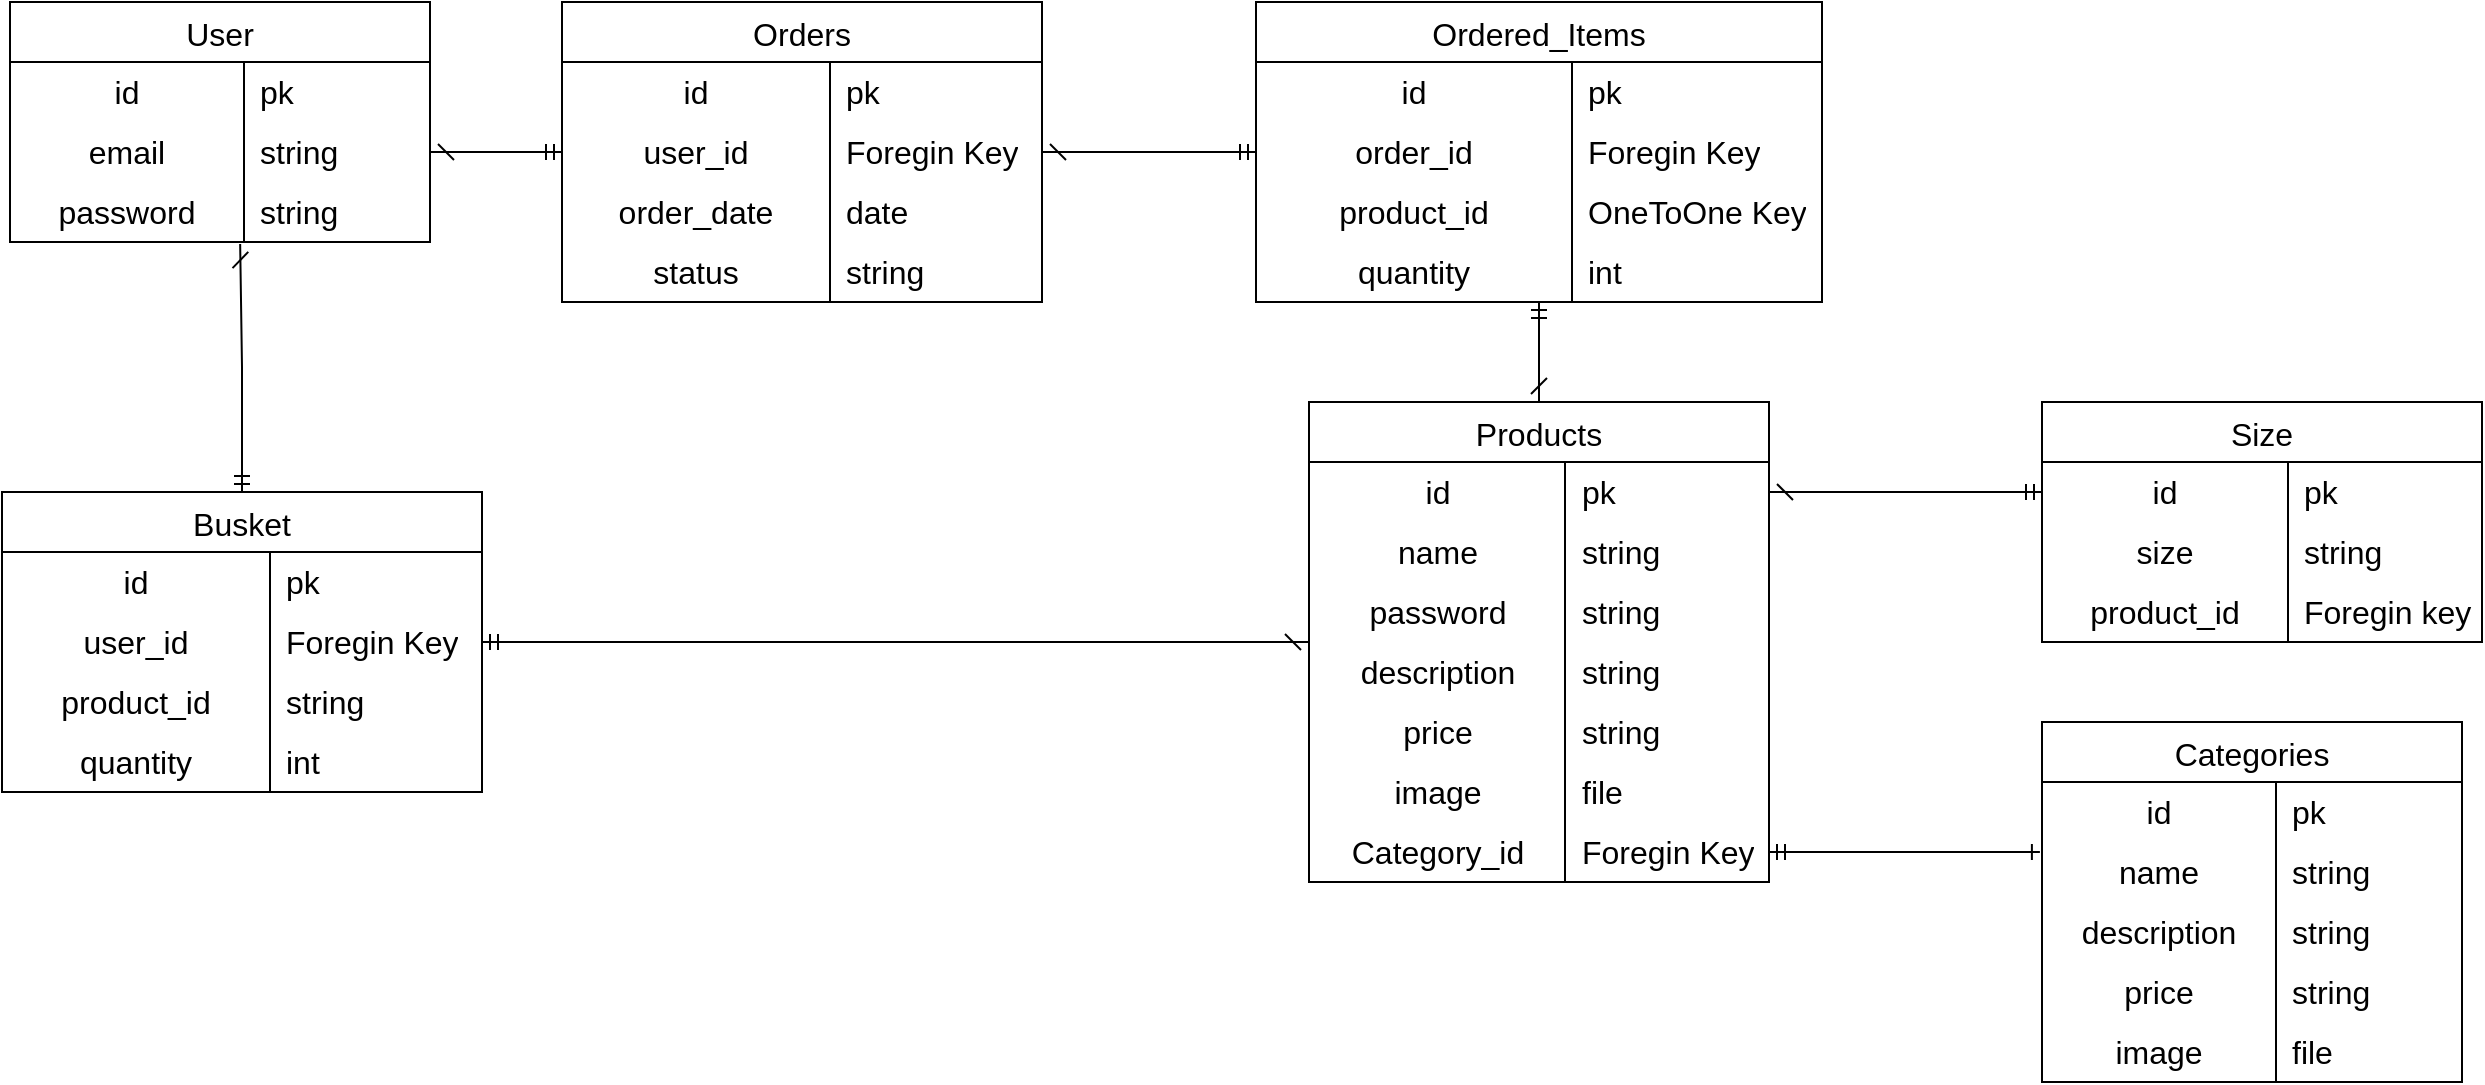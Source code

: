 <mxfile version="21.3.8" type="device">
  <diagram id="C5RBs43oDa-KdzZeNtuy" name="Page-1">
    <mxGraphModel dx="1861" dy="1044" grid="1" gridSize="10" guides="1" tooltips="1" connect="1" arrows="1" fold="1" page="1" pageScale="1" pageWidth="827" pageHeight="1169" math="0" shadow="0">
      <root>
        <mxCell id="WIyWlLk6GJQsqaUBKTNV-0" />
        <mxCell id="WIyWlLk6GJQsqaUBKTNV-1" parent="WIyWlLk6GJQsqaUBKTNV-0" />
        <mxCell id="ApJ98oXMTJk7lq0AHAc6-5" value="User" style="shape=table;startSize=30;container=1;collapsible=0;childLayout=tableLayout;fixedRows=1;rowLines=0;fontStyle=0;strokeColor=default;fontSize=16;" vertex="1" parent="WIyWlLk6GJQsqaUBKTNV-1">
          <mxGeometry x="204" y="40" width="210" height="120" as="geometry" />
        </mxCell>
        <mxCell id="ApJ98oXMTJk7lq0AHAc6-6" value="" style="shape=tableRow;horizontal=0;startSize=0;swimlaneHead=0;swimlaneBody=0;top=0;left=0;bottom=0;right=0;collapsible=0;dropTarget=0;fillColor=none;points=[[0,0.5],[1,0.5]];portConstraint=eastwest;strokeColor=inherit;fontSize=16;" vertex="1" parent="ApJ98oXMTJk7lq0AHAc6-5">
          <mxGeometry y="30" width="210" height="30" as="geometry" />
        </mxCell>
        <mxCell id="ApJ98oXMTJk7lq0AHAc6-7" value="id" style="shape=partialRectangle;html=1;whiteSpace=wrap;connectable=0;fillColor=none;top=0;left=0;bottom=0;right=0;overflow=hidden;pointerEvents=1;strokeColor=inherit;fontSize=16;" vertex="1" parent="ApJ98oXMTJk7lq0AHAc6-6">
          <mxGeometry width="117" height="30" as="geometry">
            <mxRectangle width="117" height="30" as="alternateBounds" />
          </mxGeometry>
        </mxCell>
        <mxCell id="ApJ98oXMTJk7lq0AHAc6-8" value="pk" style="shape=partialRectangle;html=1;whiteSpace=wrap;connectable=0;fillColor=none;top=0;left=0;bottom=0;right=0;align=left;spacingLeft=6;overflow=hidden;strokeColor=inherit;fontSize=16;" vertex="1" parent="ApJ98oXMTJk7lq0AHAc6-6">
          <mxGeometry x="117" width="93" height="30" as="geometry">
            <mxRectangle width="93" height="30" as="alternateBounds" />
          </mxGeometry>
        </mxCell>
        <mxCell id="ApJ98oXMTJk7lq0AHAc6-9" value="" style="shape=tableRow;horizontal=0;startSize=0;swimlaneHead=0;swimlaneBody=0;top=0;left=0;bottom=0;right=0;collapsible=0;dropTarget=0;fillColor=none;points=[[0,0.5],[1,0.5]];portConstraint=eastwest;strokeColor=inherit;fontSize=16;" vertex="1" parent="ApJ98oXMTJk7lq0AHAc6-5">
          <mxGeometry y="60" width="210" height="30" as="geometry" />
        </mxCell>
        <mxCell id="ApJ98oXMTJk7lq0AHAc6-10" value="email" style="shape=partialRectangle;html=1;whiteSpace=wrap;connectable=0;fillColor=none;top=0;left=0;bottom=0;right=0;overflow=hidden;strokeColor=inherit;fontSize=16;" vertex="1" parent="ApJ98oXMTJk7lq0AHAc6-9">
          <mxGeometry width="117" height="30" as="geometry">
            <mxRectangle width="117" height="30" as="alternateBounds" />
          </mxGeometry>
        </mxCell>
        <mxCell id="ApJ98oXMTJk7lq0AHAc6-11" value="string" style="shape=partialRectangle;html=1;whiteSpace=wrap;connectable=0;fillColor=none;top=0;left=0;bottom=0;right=0;align=left;spacingLeft=6;overflow=hidden;strokeColor=inherit;fontSize=16;" vertex="1" parent="ApJ98oXMTJk7lq0AHAc6-9">
          <mxGeometry x="117" width="93" height="30" as="geometry">
            <mxRectangle width="93" height="30" as="alternateBounds" />
          </mxGeometry>
        </mxCell>
        <mxCell id="ApJ98oXMTJk7lq0AHAc6-12" value="" style="shape=tableRow;horizontal=0;startSize=0;swimlaneHead=0;swimlaneBody=0;top=0;left=0;bottom=0;right=0;collapsible=0;dropTarget=0;fillColor=none;points=[[0,0.5],[1,0.5]];portConstraint=eastwest;strokeColor=inherit;fontSize=16;" vertex="1" parent="ApJ98oXMTJk7lq0AHAc6-5">
          <mxGeometry y="90" width="210" height="30" as="geometry" />
        </mxCell>
        <mxCell id="ApJ98oXMTJk7lq0AHAc6-13" value="password" style="shape=partialRectangle;html=1;whiteSpace=wrap;connectable=0;fillColor=none;top=0;left=0;bottom=0;right=0;overflow=hidden;strokeColor=inherit;fontSize=16;" vertex="1" parent="ApJ98oXMTJk7lq0AHAc6-12">
          <mxGeometry width="117" height="30" as="geometry">
            <mxRectangle width="117" height="30" as="alternateBounds" />
          </mxGeometry>
        </mxCell>
        <mxCell id="ApJ98oXMTJk7lq0AHAc6-14" value="string" style="shape=partialRectangle;html=1;whiteSpace=wrap;connectable=0;fillColor=none;top=0;left=0;bottom=0;right=0;align=left;spacingLeft=6;overflow=hidden;strokeColor=inherit;fontSize=16;" vertex="1" parent="ApJ98oXMTJk7lq0AHAc6-12">
          <mxGeometry x="117" width="93" height="30" as="geometry">
            <mxRectangle width="93" height="30" as="alternateBounds" />
          </mxGeometry>
        </mxCell>
        <mxCell id="ApJ98oXMTJk7lq0AHAc6-118" style="edgeStyle=orthogonalEdgeStyle;rounded=0;orthogonalLoop=1;jettySize=auto;html=1;exitX=0.5;exitY=0;exitDx=0;exitDy=0;entryX=0.5;entryY=1;entryDx=0;entryDy=0;endArrow=ERmandOne;endFill=0;startArrow=dash;startFill=0;" edge="1" parent="WIyWlLk6GJQsqaUBKTNV-1" source="ApJ98oXMTJk7lq0AHAc6-15" target="ApJ98oXMTJk7lq0AHAc6-88">
          <mxGeometry relative="1" as="geometry" />
        </mxCell>
        <mxCell id="ApJ98oXMTJk7lq0AHAc6-119" style="edgeStyle=orthogonalEdgeStyle;rounded=0;orthogonalLoop=1;jettySize=auto;html=1;exitX=0;exitY=0.5;exitDx=0;exitDy=0;entryX=1;entryY=0.5;entryDx=0;entryDy=0;endArrow=ERmandOne;endFill=0;startArrow=dash;startFill=0;" edge="1" parent="WIyWlLk6GJQsqaUBKTNV-1" source="ApJ98oXMTJk7lq0AHAc6-15" target="ApJ98oXMTJk7lq0AHAc6-69">
          <mxGeometry relative="1" as="geometry" />
        </mxCell>
        <mxCell id="ApJ98oXMTJk7lq0AHAc6-15" value="Products" style="shape=table;startSize=30;container=1;collapsible=0;childLayout=tableLayout;fixedRows=1;rowLines=0;fontStyle=0;strokeColor=default;fontSize=16;" vertex="1" parent="WIyWlLk6GJQsqaUBKTNV-1">
          <mxGeometry x="853.5" y="240" width="230" height="240" as="geometry" />
        </mxCell>
        <mxCell id="ApJ98oXMTJk7lq0AHAc6-16" value="" style="shape=tableRow;horizontal=0;startSize=0;swimlaneHead=0;swimlaneBody=0;top=0;left=0;bottom=0;right=0;collapsible=0;dropTarget=0;fillColor=none;points=[[0,0.5],[1,0.5]];portConstraint=eastwest;strokeColor=inherit;fontSize=16;" vertex="1" parent="ApJ98oXMTJk7lq0AHAc6-15">
          <mxGeometry y="30" width="230" height="30" as="geometry" />
        </mxCell>
        <mxCell id="ApJ98oXMTJk7lq0AHAc6-17" value="id" style="shape=partialRectangle;html=1;whiteSpace=wrap;connectable=0;fillColor=none;top=0;left=0;bottom=0;right=0;overflow=hidden;pointerEvents=1;strokeColor=inherit;fontSize=16;" vertex="1" parent="ApJ98oXMTJk7lq0AHAc6-16">
          <mxGeometry width="128" height="30" as="geometry">
            <mxRectangle width="128" height="30" as="alternateBounds" />
          </mxGeometry>
        </mxCell>
        <mxCell id="ApJ98oXMTJk7lq0AHAc6-18" value="pk" style="shape=partialRectangle;html=1;whiteSpace=wrap;connectable=0;fillColor=none;top=0;left=0;bottom=0;right=0;align=left;spacingLeft=6;overflow=hidden;strokeColor=inherit;fontSize=16;" vertex="1" parent="ApJ98oXMTJk7lq0AHAc6-16">
          <mxGeometry x="128" width="102" height="30" as="geometry">
            <mxRectangle width="102" height="30" as="alternateBounds" />
          </mxGeometry>
        </mxCell>
        <mxCell id="ApJ98oXMTJk7lq0AHAc6-19" value="" style="shape=tableRow;horizontal=0;startSize=0;swimlaneHead=0;swimlaneBody=0;top=0;left=0;bottom=0;right=0;collapsible=0;dropTarget=0;fillColor=none;points=[[0,0.5],[1,0.5]];portConstraint=eastwest;strokeColor=inherit;fontSize=16;" vertex="1" parent="ApJ98oXMTJk7lq0AHAc6-15">
          <mxGeometry y="60" width="230" height="30" as="geometry" />
        </mxCell>
        <mxCell id="ApJ98oXMTJk7lq0AHAc6-20" value="name" style="shape=partialRectangle;html=1;whiteSpace=wrap;connectable=0;fillColor=none;top=0;left=0;bottom=0;right=0;overflow=hidden;strokeColor=inherit;fontSize=16;" vertex="1" parent="ApJ98oXMTJk7lq0AHAc6-19">
          <mxGeometry width="128" height="30" as="geometry">
            <mxRectangle width="128" height="30" as="alternateBounds" />
          </mxGeometry>
        </mxCell>
        <mxCell id="ApJ98oXMTJk7lq0AHAc6-21" value="string" style="shape=partialRectangle;html=1;whiteSpace=wrap;connectable=0;fillColor=none;top=0;left=0;bottom=0;right=0;align=left;spacingLeft=6;overflow=hidden;strokeColor=inherit;fontSize=16;" vertex="1" parent="ApJ98oXMTJk7lq0AHAc6-19">
          <mxGeometry x="128" width="102" height="30" as="geometry">
            <mxRectangle width="102" height="30" as="alternateBounds" />
          </mxGeometry>
        </mxCell>
        <mxCell id="ApJ98oXMTJk7lq0AHAc6-22" value="" style="shape=tableRow;horizontal=0;startSize=0;swimlaneHead=0;swimlaneBody=0;top=0;left=0;bottom=0;right=0;collapsible=0;dropTarget=0;fillColor=none;points=[[0,0.5],[1,0.5]];portConstraint=eastwest;strokeColor=inherit;fontSize=16;" vertex="1" parent="ApJ98oXMTJk7lq0AHAc6-15">
          <mxGeometry y="90" width="230" height="30" as="geometry" />
        </mxCell>
        <mxCell id="ApJ98oXMTJk7lq0AHAc6-23" value="password" style="shape=partialRectangle;html=1;whiteSpace=wrap;connectable=0;fillColor=none;top=0;left=0;bottom=0;right=0;overflow=hidden;strokeColor=inherit;fontSize=16;" vertex="1" parent="ApJ98oXMTJk7lq0AHAc6-22">
          <mxGeometry width="128" height="30" as="geometry">
            <mxRectangle width="128" height="30" as="alternateBounds" />
          </mxGeometry>
        </mxCell>
        <mxCell id="ApJ98oXMTJk7lq0AHAc6-24" value="string" style="shape=partialRectangle;html=1;whiteSpace=wrap;connectable=0;fillColor=none;top=0;left=0;bottom=0;right=0;align=left;spacingLeft=6;overflow=hidden;strokeColor=inherit;fontSize=16;" vertex="1" parent="ApJ98oXMTJk7lq0AHAc6-22">
          <mxGeometry x="128" width="102" height="30" as="geometry">
            <mxRectangle width="102" height="30" as="alternateBounds" />
          </mxGeometry>
        </mxCell>
        <mxCell id="ApJ98oXMTJk7lq0AHAc6-25" style="shape=tableRow;horizontal=0;startSize=0;swimlaneHead=0;swimlaneBody=0;top=0;left=0;bottom=0;right=0;collapsible=0;dropTarget=0;fillColor=none;points=[[0,0.5],[1,0.5]];portConstraint=eastwest;strokeColor=inherit;fontSize=16;" vertex="1" parent="ApJ98oXMTJk7lq0AHAc6-15">
          <mxGeometry y="120" width="230" height="30" as="geometry" />
        </mxCell>
        <mxCell id="ApJ98oXMTJk7lq0AHAc6-26" value="description" style="shape=partialRectangle;html=1;whiteSpace=wrap;connectable=0;fillColor=none;top=0;left=0;bottom=0;right=0;overflow=hidden;strokeColor=inherit;fontSize=16;" vertex="1" parent="ApJ98oXMTJk7lq0AHAc6-25">
          <mxGeometry width="128" height="30" as="geometry">
            <mxRectangle width="128" height="30" as="alternateBounds" />
          </mxGeometry>
        </mxCell>
        <mxCell id="ApJ98oXMTJk7lq0AHAc6-27" value="string" style="shape=partialRectangle;html=1;whiteSpace=wrap;connectable=0;fillColor=none;top=0;left=0;bottom=0;right=0;align=left;spacingLeft=6;overflow=hidden;strokeColor=inherit;fontSize=16;" vertex="1" parent="ApJ98oXMTJk7lq0AHAc6-25">
          <mxGeometry x="128" width="102" height="30" as="geometry">
            <mxRectangle width="102" height="30" as="alternateBounds" />
          </mxGeometry>
        </mxCell>
        <mxCell id="ApJ98oXMTJk7lq0AHAc6-28" style="shape=tableRow;horizontal=0;startSize=0;swimlaneHead=0;swimlaneBody=0;top=0;left=0;bottom=0;right=0;collapsible=0;dropTarget=0;fillColor=none;points=[[0,0.5],[1,0.5]];portConstraint=eastwest;strokeColor=inherit;fontSize=16;" vertex="1" parent="ApJ98oXMTJk7lq0AHAc6-15">
          <mxGeometry y="150" width="230" height="30" as="geometry" />
        </mxCell>
        <mxCell id="ApJ98oXMTJk7lq0AHAc6-29" value="price" style="shape=partialRectangle;html=1;whiteSpace=wrap;connectable=0;fillColor=none;top=0;left=0;bottom=0;right=0;overflow=hidden;strokeColor=inherit;fontSize=16;" vertex="1" parent="ApJ98oXMTJk7lq0AHAc6-28">
          <mxGeometry width="128" height="30" as="geometry">
            <mxRectangle width="128" height="30" as="alternateBounds" />
          </mxGeometry>
        </mxCell>
        <mxCell id="ApJ98oXMTJk7lq0AHAc6-30" value="string" style="shape=partialRectangle;html=1;whiteSpace=wrap;connectable=0;fillColor=none;top=0;left=0;bottom=0;right=0;align=left;spacingLeft=6;overflow=hidden;strokeColor=inherit;fontSize=16;" vertex="1" parent="ApJ98oXMTJk7lq0AHAc6-28">
          <mxGeometry x="128" width="102" height="30" as="geometry">
            <mxRectangle width="102" height="30" as="alternateBounds" />
          </mxGeometry>
        </mxCell>
        <mxCell id="ApJ98oXMTJk7lq0AHAc6-31" style="shape=tableRow;horizontal=0;startSize=0;swimlaneHead=0;swimlaneBody=0;top=0;left=0;bottom=0;right=0;collapsible=0;dropTarget=0;fillColor=none;points=[[0,0.5],[1,0.5]];portConstraint=eastwest;strokeColor=inherit;fontSize=16;" vertex="1" parent="ApJ98oXMTJk7lq0AHAc6-15">
          <mxGeometry y="180" width="230" height="30" as="geometry" />
        </mxCell>
        <mxCell id="ApJ98oXMTJk7lq0AHAc6-32" value="image" style="shape=partialRectangle;html=1;whiteSpace=wrap;connectable=0;fillColor=none;top=0;left=0;bottom=0;right=0;overflow=hidden;strokeColor=inherit;fontSize=16;" vertex="1" parent="ApJ98oXMTJk7lq0AHAc6-31">
          <mxGeometry width="128" height="30" as="geometry">
            <mxRectangle width="128" height="30" as="alternateBounds" />
          </mxGeometry>
        </mxCell>
        <mxCell id="ApJ98oXMTJk7lq0AHAc6-33" value="file" style="shape=partialRectangle;html=1;whiteSpace=wrap;connectable=0;fillColor=none;top=0;left=0;bottom=0;right=0;align=left;spacingLeft=6;overflow=hidden;strokeColor=inherit;fontSize=16;" vertex="1" parent="ApJ98oXMTJk7lq0AHAc6-31">
          <mxGeometry x="128" width="102" height="30" as="geometry">
            <mxRectangle width="102" height="30" as="alternateBounds" />
          </mxGeometry>
        </mxCell>
        <mxCell id="ApJ98oXMTJk7lq0AHAc6-63" style="shape=tableRow;horizontal=0;startSize=0;swimlaneHead=0;swimlaneBody=0;top=0;left=0;bottom=0;right=0;collapsible=0;dropTarget=0;fillColor=none;points=[[0,0.5],[1,0.5]];portConstraint=eastwest;strokeColor=inherit;fontSize=16;" vertex="1" parent="ApJ98oXMTJk7lq0AHAc6-15">
          <mxGeometry y="210" width="230" height="30" as="geometry" />
        </mxCell>
        <mxCell id="ApJ98oXMTJk7lq0AHAc6-64" value="Category_id" style="shape=partialRectangle;html=1;whiteSpace=wrap;connectable=0;fillColor=none;top=0;left=0;bottom=0;right=0;overflow=hidden;strokeColor=inherit;fontSize=16;" vertex="1" parent="ApJ98oXMTJk7lq0AHAc6-63">
          <mxGeometry width="128" height="30" as="geometry">
            <mxRectangle width="128" height="30" as="alternateBounds" />
          </mxGeometry>
        </mxCell>
        <mxCell id="ApJ98oXMTJk7lq0AHAc6-65" value="Foregin Key" style="shape=partialRectangle;html=1;whiteSpace=wrap;connectable=0;fillColor=none;top=0;left=0;bottom=0;right=0;align=left;spacingLeft=6;overflow=hidden;strokeColor=inherit;fontSize=16;" vertex="1" parent="ApJ98oXMTJk7lq0AHAc6-63">
          <mxGeometry x="128" width="102" height="30" as="geometry">
            <mxRectangle width="102" height="30" as="alternateBounds" />
          </mxGeometry>
        </mxCell>
        <mxCell id="ApJ98oXMTJk7lq0AHAc6-34" value="Size" style="shape=table;startSize=30;container=1;collapsible=0;childLayout=tableLayout;fixedRows=1;rowLines=0;fontStyle=0;strokeColor=default;fontSize=16;" vertex="1" parent="WIyWlLk6GJQsqaUBKTNV-1">
          <mxGeometry x="1220" y="240" width="220" height="120" as="geometry" />
        </mxCell>
        <mxCell id="ApJ98oXMTJk7lq0AHAc6-35" value="" style="shape=tableRow;horizontal=0;startSize=0;swimlaneHead=0;swimlaneBody=0;top=0;left=0;bottom=0;right=0;collapsible=0;dropTarget=0;fillColor=none;points=[[0,0.5],[1,0.5]];portConstraint=eastwest;strokeColor=inherit;fontSize=16;" vertex="1" parent="ApJ98oXMTJk7lq0AHAc6-34">
          <mxGeometry y="30" width="220" height="30" as="geometry" />
        </mxCell>
        <mxCell id="ApJ98oXMTJk7lq0AHAc6-36" value="id" style="shape=partialRectangle;html=1;whiteSpace=wrap;connectable=0;fillColor=none;top=0;left=0;bottom=0;right=0;overflow=hidden;pointerEvents=1;strokeColor=inherit;fontSize=16;" vertex="1" parent="ApJ98oXMTJk7lq0AHAc6-35">
          <mxGeometry width="123" height="30" as="geometry">
            <mxRectangle width="123" height="30" as="alternateBounds" />
          </mxGeometry>
        </mxCell>
        <mxCell id="ApJ98oXMTJk7lq0AHAc6-37" value="pk" style="shape=partialRectangle;html=1;whiteSpace=wrap;connectable=0;fillColor=none;top=0;left=0;bottom=0;right=0;align=left;spacingLeft=6;overflow=hidden;strokeColor=inherit;fontSize=16;" vertex="1" parent="ApJ98oXMTJk7lq0AHAc6-35">
          <mxGeometry x="123" width="97" height="30" as="geometry">
            <mxRectangle width="97" height="30" as="alternateBounds" />
          </mxGeometry>
        </mxCell>
        <mxCell id="ApJ98oXMTJk7lq0AHAc6-38" value="" style="shape=tableRow;horizontal=0;startSize=0;swimlaneHead=0;swimlaneBody=0;top=0;left=0;bottom=0;right=0;collapsible=0;dropTarget=0;fillColor=none;points=[[0,0.5],[1,0.5]];portConstraint=eastwest;strokeColor=inherit;fontSize=16;" vertex="1" parent="ApJ98oXMTJk7lq0AHAc6-34">
          <mxGeometry y="60" width="220" height="30" as="geometry" />
        </mxCell>
        <mxCell id="ApJ98oXMTJk7lq0AHAc6-39" value="size" style="shape=partialRectangle;html=1;whiteSpace=wrap;connectable=0;fillColor=none;top=0;left=0;bottom=0;right=0;overflow=hidden;strokeColor=inherit;fontSize=16;" vertex="1" parent="ApJ98oXMTJk7lq0AHAc6-38">
          <mxGeometry width="123" height="30" as="geometry">
            <mxRectangle width="123" height="30" as="alternateBounds" />
          </mxGeometry>
        </mxCell>
        <mxCell id="ApJ98oXMTJk7lq0AHAc6-40" value="string" style="shape=partialRectangle;html=1;whiteSpace=wrap;connectable=0;fillColor=none;top=0;left=0;bottom=0;right=0;align=left;spacingLeft=6;overflow=hidden;strokeColor=inherit;fontSize=16;" vertex="1" parent="ApJ98oXMTJk7lq0AHAc6-38">
          <mxGeometry x="123" width="97" height="30" as="geometry">
            <mxRectangle width="97" height="30" as="alternateBounds" />
          </mxGeometry>
        </mxCell>
        <mxCell id="ApJ98oXMTJk7lq0AHAc6-124" style="shape=tableRow;horizontal=0;startSize=0;swimlaneHead=0;swimlaneBody=0;top=0;left=0;bottom=0;right=0;collapsible=0;dropTarget=0;fillColor=none;points=[[0,0.5],[1,0.5]];portConstraint=eastwest;strokeColor=inherit;fontSize=16;" vertex="1" parent="ApJ98oXMTJk7lq0AHAc6-34">
          <mxGeometry y="90" width="220" height="30" as="geometry" />
        </mxCell>
        <mxCell id="ApJ98oXMTJk7lq0AHAc6-125" value="product_id" style="shape=partialRectangle;html=1;whiteSpace=wrap;connectable=0;fillColor=none;top=0;left=0;bottom=0;right=0;overflow=hidden;strokeColor=inherit;fontSize=16;" vertex="1" parent="ApJ98oXMTJk7lq0AHAc6-124">
          <mxGeometry width="123" height="30" as="geometry">
            <mxRectangle width="123" height="30" as="alternateBounds" />
          </mxGeometry>
        </mxCell>
        <mxCell id="ApJ98oXMTJk7lq0AHAc6-126" value="Foregin key" style="shape=partialRectangle;html=1;whiteSpace=wrap;connectable=0;fillColor=none;top=0;left=0;bottom=0;right=0;align=left;spacingLeft=6;overflow=hidden;strokeColor=inherit;fontSize=16;" vertex="1" parent="ApJ98oXMTJk7lq0AHAc6-124">
          <mxGeometry x="123" width="97" height="30" as="geometry">
            <mxRectangle width="97" height="30" as="alternateBounds" />
          </mxGeometry>
        </mxCell>
        <mxCell id="ApJ98oXMTJk7lq0AHAc6-44" value="Categories" style="shape=table;startSize=30;container=1;collapsible=0;childLayout=tableLayout;fixedRows=1;rowLines=0;fontStyle=0;strokeColor=default;fontSize=16;" vertex="1" parent="WIyWlLk6GJQsqaUBKTNV-1">
          <mxGeometry x="1220" y="400" width="210" height="180" as="geometry" />
        </mxCell>
        <mxCell id="ApJ98oXMTJk7lq0AHAc6-45" value="" style="shape=tableRow;horizontal=0;startSize=0;swimlaneHead=0;swimlaneBody=0;top=0;left=0;bottom=0;right=0;collapsible=0;dropTarget=0;fillColor=none;points=[[0,0.5],[1,0.5]];portConstraint=eastwest;strokeColor=inherit;fontSize=16;" vertex="1" parent="ApJ98oXMTJk7lq0AHAc6-44">
          <mxGeometry y="30" width="210" height="30" as="geometry" />
        </mxCell>
        <mxCell id="ApJ98oXMTJk7lq0AHAc6-46" value="id" style="shape=partialRectangle;html=1;whiteSpace=wrap;connectable=0;fillColor=none;top=0;left=0;bottom=0;right=0;overflow=hidden;pointerEvents=1;strokeColor=inherit;fontSize=16;" vertex="1" parent="ApJ98oXMTJk7lq0AHAc6-45">
          <mxGeometry width="117" height="30" as="geometry">
            <mxRectangle width="117" height="30" as="alternateBounds" />
          </mxGeometry>
        </mxCell>
        <mxCell id="ApJ98oXMTJk7lq0AHAc6-47" value="pk" style="shape=partialRectangle;html=1;whiteSpace=wrap;connectable=0;fillColor=none;top=0;left=0;bottom=0;right=0;align=left;spacingLeft=6;overflow=hidden;strokeColor=inherit;fontSize=16;" vertex="1" parent="ApJ98oXMTJk7lq0AHAc6-45">
          <mxGeometry x="117" width="93" height="30" as="geometry">
            <mxRectangle width="93" height="30" as="alternateBounds" />
          </mxGeometry>
        </mxCell>
        <mxCell id="ApJ98oXMTJk7lq0AHAc6-48" value="" style="shape=tableRow;horizontal=0;startSize=0;swimlaneHead=0;swimlaneBody=0;top=0;left=0;bottom=0;right=0;collapsible=0;dropTarget=0;fillColor=none;points=[[0,0.5],[1,0.5]];portConstraint=eastwest;strokeColor=inherit;fontSize=16;" vertex="1" parent="ApJ98oXMTJk7lq0AHAc6-44">
          <mxGeometry y="60" width="210" height="30" as="geometry" />
        </mxCell>
        <mxCell id="ApJ98oXMTJk7lq0AHAc6-49" value="name" style="shape=partialRectangle;html=1;whiteSpace=wrap;connectable=0;fillColor=none;top=0;left=0;bottom=0;right=0;overflow=hidden;strokeColor=inherit;fontSize=16;" vertex="1" parent="ApJ98oXMTJk7lq0AHAc6-48">
          <mxGeometry width="117" height="30" as="geometry">
            <mxRectangle width="117" height="30" as="alternateBounds" />
          </mxGeometry>
        </mxCell>
        <mxCell id="ApJ98oXMTJk7lq0AHAc6-50" value="string" style="shape=partialRectangle;html=1;whiteSpace=wrap;connectable=0;fillColor=none;top=0;left=0;bottom=0;right=0;align=left;spacingLeft=6;overflow=hidden;strokeColor=inherit;fontSize=16;" vertex="1" parent="ApJ98oXMTJk7lq0AHAc6-48">
          <mxGeometry x="117" width="93" height="30" as="geometry">
            <mxRectangle width="93" height="30" as="alternateBounds" />
          </mxGeometry>
        </mxCell>
        <mxCell id="ApJ98oXMTJk7lq0AHAc6-51" value="" style="shape=tableRow;horizontal=0;startSize=0;swimlaneHead=0;swimlaneBody=0;top=0;left=0;bottom=0;right=0;collapsible=0;dropTarget=0;fillColor=none;points=[[0,0.5],[1,0.5]];portConstraint=eastwest;strokeColor=inherit;fontSize=16;" vertex="1" parent="ApJ98oXMTJk7lq0AHAc6-44">
          <mxGeometry y="90" width="210" height="30" as="geometry" />
        </mxCell>
        <mxCell id="ApJ98oXMTJk7lq0AHAc6-52" value="description" style="shape=partialRectangle;html=1;whiteSpace=wrap;connectable=0;fillColor=none;top=0;left=0;bottom=0;right=0;overflow=hidden;strokeColor=inherit;fontSize=16;" vertex="1" parent="ApJ98oXMTJk7lq0AHAc6-51">
          <mxGeometry width="117" height="30" as="geometry">
            <mxRectangle width="117" height="30" as="alternateBounds" />
          </mxGeometry>
        </mxCell>
        <mxCell id="ApJ98oXMTJk7lq0AHAc6-53" value="string" style="shape=partialRectangle;html=1;whiteSpace=wrap;connectable=0;fillColor=none;top=0;left=0;bottom=0;right=0;align=left;spacingLeft=6;overflow=hidden;strokeColor=inherit;fontSize=16;" vertex="1" parent="ApJ98oXMTJk7lq0AHAc6-51">
          <mxGeometry x="117" width="93" height="30" as="geometry">
            <mxRectangle width="93" height="30" as="alternateBounds" />
          </mxGeometry>
        </mxCell>
        <mxCell id="ApJ98oXMTJk7lq0AHAc6-54" style="shape=tableRow;horizontal=0;startSize=0;swimlaneHead=0;swimlaneBody=0;top=0;left=0;bottom=0;right=0;collapsible=0;dropTarget=0;fillColor=none;points=[[0,0.5],[1,0.5]];portConstraint=eastwest;strokeColor=inherit;fontSize=16;" vertex="1" parent="ApJ98oXMTJk7lq0AHAc6-44">
          <mxGeometry y="120" width="210" height="30" as="geometry" />
        </mxCell>
        <mxCell id="ApJ98oXMTJk7lq0AHAc6-55" value="price" style="shape=partialRectangle;html=1;whiteSpace=wrap;connectable=0;fillColor=none;top=0;left=0;bottom=0;right=0;overflow=hidden;strokeColor=inherit;fontSize=16;" vertex="1" parent="ApJ98oXMTJk7lq0AHAc6-54">
          <mxGeometry width="117" height="30" as="geometry">
            <mxRectangle width="117" height="30" as="alternateBounds" />
          </mxGeometry>
        </mxCell>
        <mxCell id="ApJ98oXMTJk7lq0AHAc6-56" value="string" style="shape=partialRectangle;html=1;whiteSpace=wrap;connectable=0;fillColor=none;top=0;left=0;bottom=0;right=0;align=left;spacingLeft=6;overflow=hidden;strokeColor=inherit;fontSize=16;" vertex="1" parent="ApJ98oXMTJk7lq0AHAc6-54">
          <mxGeometry x="117" width="93" height="30" as="geometry">
            <mxRectangle width="93" height="30" as="alternateBounds" />
          </mxGeometry>
        </mxCell>
        <mxCell id="ApJ98oXMTJk7lq0AHAc6-57" style="shape=tableRow;horizontal=0;startSize=0;swimlaneHead=0;swimlaneBody=0;top=0;left=0;bottom=0;right=0;collapsible=0;dropTarget=0;fillColor=none;points=[[0,0.5],[1,0.5]];portConstraint=eastwest;strokeColor=inherit;fontSize=16;" vertex="1" parent="ApJ98oXMTJk7lq0AHAc6-44">
          <mxGeometry y="150" width="210" height="30" as="geometry" />
        </mxCell>
        <mxCell id="ApJ98oXMTJk7lq0AHAc6-58" value="image" style="shape=partialRectangle;html=1;whiteSpace=wrap;connectable=0;fillColor=none;top=0;left=0;bottom=0;right=0;overflow=hidden;strokeColor=inherit;fontSize=16;" vertex="1" parent="ApJ98oXMTJk7lq0AHAc6-57">
          <mxGeometry width="117" height="30" as="geometry">
            <mxRectangle width="117" height="30" as="alternateBounds" />
          </mxGeometry>
        </mxCell>
        <mxCell id="ApJ98oXMTJk7lq0AHAc6-59" value="file" style="shape=partialRectangle;html=1;whiteSpace=wrap;connectable=0;fillColor=none;top=0;left=0;bottom=0;right=0;align=left;spacingLeft=6;overflow=hidden;strokeColor=inherit;fontSize=16;" vertex="1" parent="ApJ98oXMTJk7lq0AHAc6-57">
          <mxGeometry x="117" width="93" height="30" as="geometry">
            <mxRectangle width="93" height="30" as="alternateBounds" />
          </mxGeometry>
        </mxCell>
        <mxCell id="ApJ98oXMTJk7lq0AHAc6-114" style="edgeStyle=orthogonalEdgeStyle;rounded=0;orthogonalLoop=1;jettySize=auto;html=1;exitX=0.5;exitY=0;exitDx=0;exitDy=0;entryX=0.548;entryY=1.033;entryDx=0;entryDy=0;entryPerimeter=0;endArrow=dash;endFill=0;startArrow=ERmandOne;startFill=0;" edge="1" parent="WIyWlLk6GJQsqaUBKTNV-1" source="ApJ98oXMTJk7lq0AHAc6-69" target="ApJ98oXMTJk7lq0AHAc6-12">
          <mxGeometry relative="1" as="geometry" />
        </mxCell>
        <mxCell id="ApJ98oXMTJk7lq0AHAc6-69" value="Busket" style="shape=table;startSize=30;container=1;collapsible=0;childLayout=tableLayout;fixedRows=1;rowLines=0;fontStyle=0;strokeColor=default;fontSize=16;" vertex="1" parent="WIyWlLk6GJQsqaUBKTNV-1">
          <mxGeometry x="200" y="285" width="240" height="150" as="geometry" />
        </mxCell>
        <mxCell id="ApJ98oXMTJk7lq0AHAc6-70" value="" style="shape=tableRow;horizontal=0;startSize=0;swimlaneHead=0;swimlaneBody=0;top=0;left=0;bottom=0;right=0;collapsible=0;dropTarget=0;fillColor=none;points=[[0,0.5],[1,0.5]];portConstraint=eastwest;strokeColor=inherit;fontSize=16;" vertex="1" parent="ApJ98oXMTJk7lq0AHAc6-69">
          <mxGeometry y="30" width="240" height="30" as="geometry" />
        </mxCell>
        <mxCell id="ApJ98oXMTJk7lq0AHAc6-71" value="id" style="shape=partialRectangle;html=1;whiteSpace=wrap;connectable=0;fillColor=none;top=0;left=0;bottom=0;right=0;overflow=hidden;pointerEvents=1;strokeColor=inherit;fontSize=16;" vertex="1" parent="ApJ98oXMTJk7lq0AHAc6-70">
          <mxGeometry width="134" height="30" as="geometry">
            <mxRectangle width="134" height="30" as="alternateBounds" />
          </mxGeometry>
        </mxCell>
        <mxCell id="ApJ98oXMTJk7lq0AHAc6-72" value="pk" style="shape=partialRectangle;html=1;whiteSpace=wrap;connectable=0;fillColor=none;top=0;left=0;bottom=0;right=0;align=left;spacingLeft=6;overflow=hidden;strokeColor=inherit;fontSize=16;" vertex="1" parent="ApJ98oXMTJk7lq0AHAc6-70">
          <mxGeometry x="134" width="106" height="30" as="geometry">
            <mxRectangle width="106" height="30" as="alternateBounds" />
          </mxGeometry>
        </mxCell>
        <mxCell id="ApJ98oXMTJk7lq0AHAc6-73" value="" style="shape=tableRow;horizontal=0;startSize=0;swimlaneHead=0;swimlaneBody=0;top=0;left=0;bottom=0;right=0;collapsible=0;dropTarget=0;fillColor=none;points=[[0,0.5],[1,0.5]];portConstraint=eastwest;strokeColor=inherit;fontSize=16;" vertex="1" parent="ApJ98oXMTJk7lq0AHAc6-69">
          <mxGeometry y="60" width="240" height="30" as="geometry" />
        </mxCell>
        <mxCell id="ApJ98oXMTJk7lq0AHAc6-74" value="user_id" style="shape=partialRectangle;html=1;whiteSpace=wrap;connectable=0;fillColor=none;top=0;left=0;bottom=0;right=0;overflow=hidden;strokeColor=inherit;fontSize=16;" vertex="1" parent="ApJ98oXMTJk7lq0AHAc6-73">
          <mxGeometry width="134" height="30" as="geometry">
            <mxRectangle width="134" height="30" as="alternateBounds" />
          </mxGeometry>
        </mxCell>
        <mxCell id="ApJ98oXMTJk7lq0AHAc6-75" value="Foregin Key" style="shape=partialRectangle;html=1;whiteSpace=wrap;connectable=0;fillColor=none;top=0;left=0;bottom=0;right=0;align=left;spacingLeft=6;overflow=hidden;strokeColor=inherit;fontSize=16;" vertex="1" parent="ApJ98oXMTJk7lq0AHAc6-73">
          <mxGeometry x="134" width="106" height="30" as="geometry">
            <mxRectangle width="106" height="30" as="alternateBounds" />
          </mxGeometry>
        </mxCell>
        <mxCell id="ApJ98oXMTJk7lq0AHAc6-76" value="" style="shape=tableRow;horizontal=0;startSize=0;swimlaneHead=0;swimlaneBody=0;top=0;left=0;bottom=0;right=0;collapsible=0;dropTarget=0;fillColor=none;points=[[0,0.5],[1,0.5]];portConstraint=eastwest;strokeColor=inherit;fontSize=16;" vertex="1" parent="ApJ98oXMTJk7lq0AHAc6-69">
          <mxGeometry y="90" width="240" height="30" as="geometry" />
        </mxCell>
        <mxCell id="ApJ98oXMTJk7lq0AHAc6-77" value="product_id" style="shape=partialRectangle;html=1;whiteSpace=wrap;connectable=0;fillColor=none;top=0;left=0;bottom=0;right=0;overflow=hidden;strokeColor=inherit;fontSize=16;" vertex="1" parent="ApJ98oXMTJk7lq0AHAc6-76">
          <mxGeometry width="134" height="30" as="geometry">
            <mxRectangle width="134" height="30" as="alternateBounds" />
          </mxGeometry>
        </mxCell>
        <mxCell id="ApJ98oXMTJk7lq0AHAc6-78" value="string" style="shape=partialRectangle;html=1;whiteSpace=wrap;connectable=0;fillColor=none;top=0;left=0;bottom=0;right=0;align=left;spacingLeft=6;overflow=hidden;strokeColor=inherit;fontSize=16;" vertex="1" parent="ApJ98oXMTJk7lq0AHAc6-76">
          <mxGeometry x="134" width="106" height="30" as="geometry">
            <mxRectangle width="106" height="30" as="alternateBounds" />
          </mxGeometry>
        </mxCell>
        <mxCell id="ApJ98oXMTJk7lq0AHAc6-79" style="shape=tableRow;horizontal=0;startSize=0;swimlaneHead=0;swimlaneBody=0;top=0;left=0;bottom=0;right=0;collapsible=0;dropTarget=0;fillColor=none;points=[[0,0.5],[1,0.5]];portConstraint=eastwest;strokeColor=inherit;fontSize=16;" vertex="1" parent="ApJ98oXMTJk7lq0AHAc6-69">
          <mxGeometry y="120" width="240" height="30" as="geometry" />
        </mxCell>
        <mxCell id="ApJ98oXMTJk7lq0AHAc6-80" value="quantity" style="shape=partialRectangle;html=1;whiteSpace=wrap;connectable=0;fillColor=none;top=0;left=0;bottom=0;right=0;overflow=hidden;strokeColor=inherit;fontSize=16;" vertex="1" parent="ApJ98oXMTJk7lq0AHAc6-79">
          <mxGeometry width="134" height="30" as="geometry">
            <mxRectangle width="134" height="30" as="alternateBounds" />
          </mxGeometry>
        </mxCell>
        <mxCell id="ApJ98oXMTJk7lq0AHAc6-81" value="int" style="shape=partialRectangle;html=1;whiteSpace=wrap;connectable=0;fillColor=none;top=0;left=0;bottom=0;right=0;align=left;spacingLeft=6;overflow=hidden;strokeColor=inherit;fontSize=16;" vertex="1" parent="ApJ98oXMTJk7lq0AHAc6-79">
          <mxGeometry x="134" width="106" height="30" as="geometry">
            <mxRectangle width="106" height="30" as="alternateBounds" />
          </mxGeometry>
        </mxCell>
        <mxCell id="ApJ98oXMTJk7lq0AHAc6-88" value="Ordered_Items" style="shape=table;startSize=30;container=1;collapsible=0;childLayout=tableLayout;fixedRows=1;rowLines=0;fontStyle=0;strokeColor=default;fontSize=16;" vertex="1" parent="WIyWlLk6GJQsqaUBKTNV-1">
          <mxGeometry x="827" y="40" width="283" height="150" as="geometry" />
        </mxCell>
        <mxCell id="ApJ98oXMTJk7lq0AHAc6-89" value="" style="shape=tableRow;horizontal=0;startSize=0;swimlaneHead=0;swimlaneBody=0;top=0;left=0;bottom=0;right=0;collapsible=0;dropTarget=0;fillColor=none;points=[[0,0.5],[1,0.5]];portConstraint=eastwest;strokeColor=inherit;fontSize=16;" vertex="1" parent="ApJ98oXMTJk7lq0AHAc6-88">
          <mxGeometry y="30" width="283" height="30" as="geometry" />
        </mxCell>
        <mxCell id="ApJ98oXMTJk7lq0AHAc6-90" value="id" style="shape=partialRectangle;html=1;whiteSpace=wrap;connectable=0;fillColor=none;top=0;left=0;bottom=0;right=0;overflow=hidden;pointerEvents=1;strokeColor=inherit;fontSize=16;" vertex="1" parent="ApJ98oXMTJk7lq0AHAc6-89">
          <mxGeometry width="158" height="30" as="geometry">
            <mxRectangle width="158" height="30" as="alternateBounds" />
          </mxGeometry>
        </mxCell>
        <mxCell id="ApJ98oXMTJk7lq0AHAc6-91" value="pk" style="shape=partialRectangle;html=1;whiteSpace=wrap;connectable=0;fillColor=none;top=0;left=0;bottom=0;right=0;align=left;spacingLeft=6;overflow=hidden;strokeColor=inherit;fontSize=16;" vertex="1" parent="ApJ98oXMTJk7lq0AHAc6-89">
          <mxGeometry x="158" width="125" height="30" as="geometry">
            <mxRectangle width="125" height="30" as="alternateBounds" />
          </mxGeometry>
        </mxCell>
        <mxCell id="ApJ98oXMTJk7lq0AHAc6-92" value="" style="shape=tableRow;horizontal=0;startSize=0;swimlaneHead=0;swimlaneBody=0;top=0;left=0;bottom=0;right=0;collapsible=0;dropTarget=0;fillColor=none;points=[[0,0.5],[1,0.5]];portConstraint=eastwest;strokeColor=inherit;fontSize=16;" vertex="1" parent="ApJ98oXMTJk7lq0AHAc6-88">
          <mxGeometry y="60" width="283" height="30" as="geometry" />
        </mxCell>
        <mxCell id="ApJ98oXMTJk7lq0AHAc6-93" value="order_id" style="shape=partialRectangle;html=1;whiteSpace=wrap;connectable=0;fillColor=none;top=0;left=0;bottom=0;right=0;overflow=hidden;strokeColor=inherit;fontSize=16;" vertex="1" parent="ApJ98oXMTJk7lq0AHAc6-92">
          <mxGeometry width="158" height="30" as="geometry">
            <mxRectangle width="158" height="30" as="alternateBounds" />
          </mxGeometry>
        </mxCell>
        <mxCell id="ApJ98oXMTJk7lq0AHAc6-94" value="Foregin Key" style="shape=partialRectangle;html=1;whiteSpace=wrap;connectable=0;fillColor=none;top=0;left=0;bottom=0;right=0;align=left;spacingLeft=6;overflow=hidden;strokeColor=inherit;fontSize=16;" vertex="1" parent="ApJ98oXMTJk7lq0AHAc6-92">
          <mxGeometry x="158" width="125" height="30" as="geometry">
            <mxRectangle width="125" height="30" as="alternateBounds" />
          </mxGeometry>
        </mxCell>
        <mxCell id="ApJ98oXMTJk7lq0AHAc6-95" value="" style="shape=tableRow;horizontal=0;startSize=0;swimlaneHead=0;swimlaneBody=0;top=0;left=0;bottom=0;right=0;collapsible=0;dropTarget=0;fillColor=none;points=[[0,0.5],[1,0.5]];portConstraint=eastwest;strokeColor=inherit;fontSize=16;" vertex="1" parent="ApJ98oXMTJk7lq0AHAc6-88">
          <mxGeometry y="90" width="283" height="30" as="geometry" />
        </mxCell>
        <mxCell id="ApJ98oXMTJk7lq0AHAc6-96" value="product_id" style="shape=partialRectangle;html=1;whiteSpace=wrap;connectable=0;fillColor=none;top=0;left=0;bottom=0;right=0;overflow=hidden;strokeColor=inherit;fontSize=16;" vertex="1" parent="ApJ98oXMTJk7lq0AHAc6-95">
          <mxGeometry width="158" height="30" as="geometry">
            <mxRectangle width="158" height="30" as="alternateBounds" />
          </mxGeometry>
        </mxCell>
        <mxCell id="ApJ98oXMTJk7lq0AHAc6-97" value="OneToOne Key" style="shape=partialRectangle;html=1;whiteSpace=wrap;connectable=0;fillColor=none;top=0;left=0;bottom=0;right=0;align=left;spacingLeft=6;overflow=hidden;strokeColor=inherit;fontSize=16;" vertex="1" parent="ApJ98oXMTJk7lq0AHAc6-95">
          <mxGeometry x="158" width="125" height="30" as="geometry">
            <mxRectangle width="125" height="30" as="alternateBounds" />
          </mxGeometry>
        </mxCell>
        <mxCell id="ApJ98oXMTJk7lq0AHAc6-98" style="shape=tableRow;horizontal=0;startSize=0;swimlaneHead=0;swimlaneBody=0;top=0;left=0;bottom=0;right=0;collapsible=0;dropTarget=0;fillColor=none;points=[[0,0.5],[1,0.5]];portConstraint=eastwest;strokeColor=inherit;fontSize=16;" vertex="1" parent="ApJ98oXMTJk7lq0AHAc6-88">
          <mxGeometry y="120" width="283" height="30" as="geometry" />
        </mxCell>
        <mxCell id="ApJ98oXMTJk7lq0AHAc6-99" value="quantity" style="shape=partialRectangle;html=1;whiteSpace=wrap;connectable=0;fillColor=none;top=0;left=0;bottom=0;right=0;overflow=hidden;strokeColor=inherit;fontSize=16;" vertex="1" parent="ApJ98oXMTJk7lq0AHAc6-98">
          <mxGeometry width="158" height="30" as="geometry">
            <mxRectangle width="158" height="30" as="alternateBounds" />
          </mxGeometry>
        </mxCell>
        <mxCell id="ApJ98oXMTJk7lq0AHAc6-100" value="int" style="shape=partialRectangle;html=1;whiteSpace=wrap;connectable=0;fillColor=none;top=0;left=0;bottom=0;right=0;align=left;spacingLeft=6;overflow=hidden;strokeColor=inherit;fontSize=16;" vertex="1" parent="ApJ98oXMTJk7lq0AHAc6-98">
          <mxGeometry x="158" width="125" height="30" as="geometry">
            <mxRectangle width="125" height="30" as="alternateBounds" />
          </mxGeometry>
        </mxCell>
        <mxCell id="ApJ98oXMTJk7lq0AHAc6-101" value="Orders" style="shape=table;startSize=30;container=1;collapsible=0;childLayout=tableLayout;fixedRows=1;rowLines=0;fontStyle=0;strokeColor=default;fontSize=16;" vertex="1" parent="WIyWlLk6GJQsqaUBKTNV-1">
          <mxGeometry x="480" y="40" width="240" height="150" as="geometry" />
        </mxCell>
        <mxCell id="ApJ98oXMTJk7lq0AHAc6-102" value="" style="shape=tableRow;horizontal=0;startSize=0;swimlaneHead=0;swimlaneBody=0;top=0;left=0;bottom=0;right=0;collapsible=0;dropTarget=0;fillColor=none;points=[[0,0.5],[1,0.5]];portConstraint=eastwest;strokeColor=inherit;fontSize=16;" vertex="1" parent="ApJ98oXMTJk7lq0AHAc6-101">
          <mxGeometry y="30" width="240" height="30" as="geometry" />
        </mxCell>
        <mxCell id="ApJ98oXMTJk7lq0AHAc6-103" value="id" style="shape=partialRectangle;html=1;whiteSpace=wrap;connectable=0;fillColor=none;top=0;left=0;bottom=0;right=0;overflow=hidden;pointerEvents=1;strokeColor=inherit;fontSize=16;" vertex="1" parent="ApJ98oXMTJk7lq0AHAc6-102">
          <mxGeometry width="134" height="30" as="geometry">
            <mxRectangle width="134" height="30" as="alternateBounds" />
          </mxGeometry>
        </mxCell>
        <mxCell id="ApJ98oXMTJk7lq0AHAc6-104" value="pk" style="shape=partialRectangle;html=1;whiteSpace=wrap;connectable=0;fillColor=none;top=0;left=0;bottom=0;right=0;align=left;spacingLeft=6;overflow=hidden;strokeColor=inherit;fontSize=16;" vertex="1" parent="ApJ98oXMTJk7lq0AHAc6-102">
          <mxGeometry x="134" width="106" height="30" as="geometry">
            <mxRectangle width="106" height="30" as="alternateBounds" />
          </mxGeometry>
        </mxCell>
        <mxCell id="ApJ98oXMTJk7lq0AHAc6-105" value="" style="shape=tableRow;horizontal=0;startSize=0;swimlaneHead=0;swimlaneBody=0;top=0;left=0;bottom=0;right=0;collapsible=0;dropTarget=0;fillColor=none;points=[[0,0.5],[1,0.5]];portConstraint=eastwest;strokeColor=inherit;fontSize=16;" vertex="1" parent="ApJ98oXMTJk7lq0AHAc6-101">
          <mxGeometry y="60" width="240" height="30" as="geometry" />
        </mxCell>
        <mxCell id="ApJ98oXMTJk7lq0AHAc6-106" value="user_id" style="shape=partialRectangle;html=1;whiteSpace=wrap;connectable=0;fillColor=none;top=0;left=0;bottom=0;right=0;overflow=hidden;strokeColor=inherit;fontSize=16;" vertex="1" parent="ApJ98oXMTJk7lq0AHAc6-105">
          <mxGeometry width="134" height="30" as="geometry">
            <mxRectangle width="134" height="30" as="alternateBounds" />
          </mxGeometry>
        </mxCell>
        <mxCell id="ApJ98oXMTJk7lq0AHAc6-107" value="Foregin Key" style="shape=partialRectangle;html=1;whiteSpace=wrap;connectable=0;fillColor=none;top=0;left=0;bottom=0;right=0;align=left;spacingLeft=6;overflow=hidden;strokeColor=inherit;fontSize=16;" vertex="1" parent="ApJ98oXMTJk7lq0AHAc6-105">
          <mxGeometry x="134" width="106" height="30" as="geometry">
            <mxRectangle width="106" height="30" as="alternateBounds" />
          </mxGeometry>
        </mxCell>
        <mxCell id="ApJ98oXMTJk7lq0AHAc6-108" value="" style="shape=tableRow;horizontal=0;startSize=0;swimlaneHead=0;swimlaneBody=0;top=0;left=0;bottom=0;right=0;collapsible=0;dropTarget=0;fillColor=none;points=[[0,0.5],[1,0.5]];portConstraint=eastwest;strokeColor=inherit;fontSize=16;" vertex="1" parent="ApJ98oXMTJk7lq0AHAc6-101">
          <mxGeometry y="90" width="240" height="30" as="geometry" />
        </mxCell>
        <mxCell id="ApJ98oXMTJk7lq0AHAc6-109" value="order_date" style="shape=partialRectangle;html=1;whiteSpace=wrap;connectable=0;fillColor=none;top=0;left=0;bottom=0;right=0;overflow=hidden;strokeColor=inherit;fontSize=16;" vertex="1" parent="ApJ98oXMTJk7lq0AHAc6-108">
          <mxGeometry width="134" height="30" as="geometry">
            <mxRectangle width="134" height="30" as="alternateBounds" />
          </mxGeometry>
        </mxCell>
        <mxCell id="ApJ98oXMTJk7lq0AHAc6-110" value="date" style="shape=partialRectangle;html=1;whiteSpace=wrap;connectable=0;fillColor=none;top=0;left=0;bottom=0;right=0;align=left;spacingLeft=6;overflow=hidden;strokeColor=inherit;fontSize=16;" vertex="1" parent="ApJ98oXMTJk7lq0AHAc6-108">
          <mxGeometry x="134" width="106" height="30" as="geometry">
            <mxRectangle width="106" height="30" as="alternateBounds" />
          </mxGeometry>
        </mxCell>
        <mxCell id="ApJ98oXMTJk7lq0AHAc6-111" style="shape=tableRow;horizontal=0;startSize=0;swimlaneHead=0;swimlaneBody=0;top=0;left=0;bottom=0;right=0;collapsible=0;dropTarget=0;fillColor=none;points=[[0,0.5],[1,0.5]];portConstraint=eastwest;strokeColor=inherit;fontSize=16;" vertex="1" parent="ApJ98oXMTJk7lq0AHAc6-101">
          <mxGeometry y="120" width="240" height="30" as="geometry" />
        </mxCell>
        <mxCell id="ApJ98oXMTJk7lq0AHAc6-112" value="status" style="shape=partialRectangle;html=1;whiteSpace=wrap;connectable=0;fillColor=none;top=0;left=0;bottom=0;right=0;overflow=hidden;strokeColor=inherit;fontSize=16;" vertex="1" parent="ApJ98oXMTJk7lq0AHAc6-111">
          <mxGeometry width="134" height="30" as="geometry">
            <mxRectangle width="134" height="30" as="alternateBounds" />
          </mxGeometry>
        </mxCell>
        <mxCell id="ApJ98oXMTJk7lq0AHAc6-113" value="string" style="shape=partialRectangle;html=1;whiteSpace=wrap;connectable=0;fillColor=none;top=0;left=0;bottom=0;right=0;align=left;spacingLeft=6;overflow=hidden;strokeColor=inherit;fontSize=16;" vertex="1" parent="ApJ98oXMTJk7lq0AHAc6-111">
          <mxGeometry x="134" width="106" height="30" as="geometry">
            <mxRectangle width="106" height="30" as="alternateBounds" />
          </mxGeometry>
        </mxCell>
        <mxCell id="ApJ98oXMTJk7lq0AHAc6-116" style="edgeStyle=orthogonalEdgeStyle;rounded=0;orthogonalLoop=1;jettySize=auto;html=1;exitX=1;exitY=0.5;exitDx=0;exitDy=0;entryX=0;entryY=0.5;entryDx=0;entryDy=0;endArrow=ERmandOne;endFill=0;startArrow=dash;startFill=0;" edge="1" parent="WIyWlLk6GJQsqaUBKTNV-1" source="ApJ98oXMTJk7lq0AHAc6-9" target="ApJ98oXMTJk7lq0AHAc6-105">
          <mxGeometry relative="1" as="geometry" />
        </mxCell>
        <mxCell id="ApJ98oXMTJk7lq0AHAc6-117" style="edgeStyle=orthogonalEdgeStyle;rounded=0;orthogonalLoop=1;jettySize=auto;html=1;exitX=0;exitY=0.5;exitDx=0;exitDy=0;entryX=1;entryY=0.5;entryDx=0;entryDy=0;endArrow=dash;endFill=0;startArrow=ERmandOne;startFill=0;" edge="1" parent="WIyWlLk6GJQsqaUBKTNV-1" source="ApJ98oXMTJk7lq0AHAc6-92" target="ApJ98oXMTJk7lq0AHAc6-105">
          <mxGeometry relative="1" as="geometry" />
        </mxCell>
        <mxCell id="ApJ98oXMTJk7lq0AHAc6-122" style="edgeStyle=orthogonalEdgeStyle;rounded=0;orthogonalLoop=1;jettySize=auto;html=1;exitX=1;exitY=0.5;exitDx=0;exitDy=0;entryX=-0.005;entryY=0.167;entryDx=0;entryDy=0;entryPerimeter=0;endArrow=ERone;endFill=0;startArrow=ERmandOne;startFill=0;" edge="1" parent="WIyWlLk6GJQsqaUBKTNV-1" source="ApJ98oXMTJk7lq0AHAc6-63" target="ApJ98oXMTJk7lq0AHAc6-48">
          <mxGeometry relative="1" as="geometry" />
        </mxCell>
        <mxCell id="ApJ98oXMTJk7lq0AHAc6-123" style="edgeStyle=orthogonalEdgeStyle;rounded=0;orthogonalLoop=1;jettySize=auto;html=1;exitX=1;exitY=0.5;exitDx=0;exitDy=0;entryX=0;entryY=0.5;entryDx=0;entryDy=0;endArrow=ERmandOne;endFill=0;startArrow=dash;startFill=0;" edge="1" parent="WIyWlLk6GJQsqaUBKTNV-1" source="ApJ98oXMTJk7lq0AHAc6-16" target="ApJ98oXMTJk7lq0AHAc6-35">
          <mxGeometry relative="1" as="geometry" />
        </mxCell>
      </root>
    </mxGraphModel>
  </diagram>
</mxfile>
